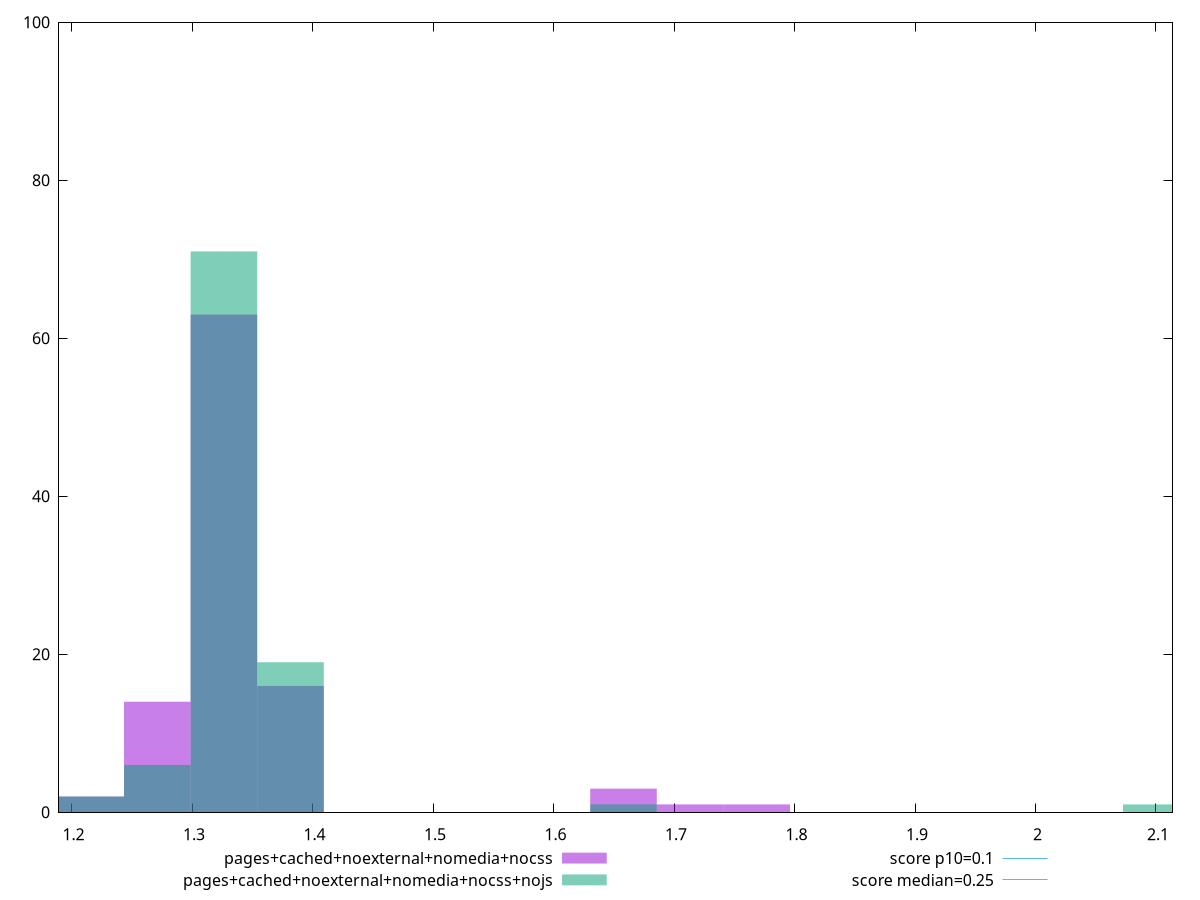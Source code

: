 reset

$pagesCachedNoexternalNomediaNocss <<EOF
1.326460146053893 63
1.3817293188061386 16
1.2711909733016475 14
1.6580751825673663 3
1.215921800549402 2
1.7133443553196117 1
1.7686135280718573 1
EOF

$pagesCachedNoexternalNomediaNocssNojs <<EOF
1.326460146053893 71
1.3817293188061386 19
1.215921800549402 2
1.2711909733016475 6
2.1002285645853305 1
1.6580751825673663 1
EOF

set key outside below
set boxwidth 0.05526917275224554
set xrange [1.1896036326090493:2.113691316392687]
set yrange [0:100]
set trange [0:100]
set style fill transparent solid 0.5 noborder

set parametric
set terminal svg size 640, 500 enhanced background rgb 'white'
set output "reprap/cumulative-layout-shift/comparison/histogram/4_vs_5.svg"

plot $pagesCachedNoexternalNomediaNocss title "pages+cached+noexternal+nomedia+nocss" with boxes, \
     $pagesCachedNoexternalNomediaNocssNojs title "pages+cached+noexternal+nomedia+nocss+nojs" with boxes, \
     0.1,t title "score p10=0.1", \
     0.25,t title "score median=0.25"

reset
